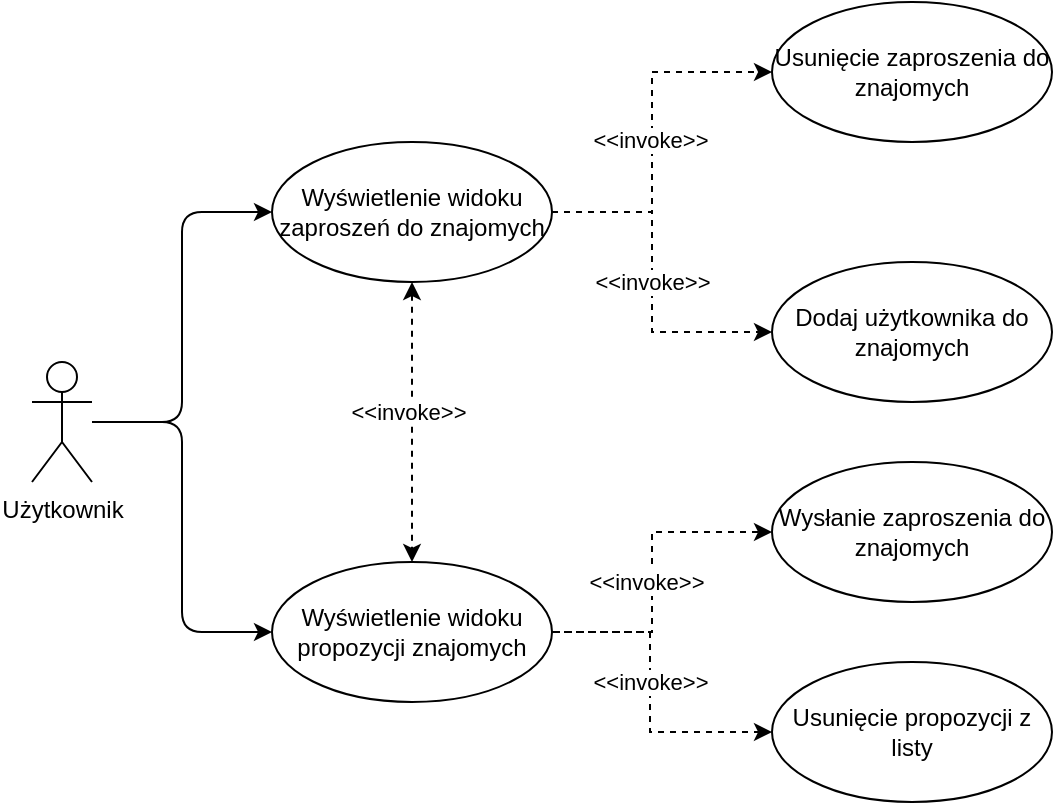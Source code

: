 <mxfile version="24.8.3">
  <diagram name="Page-1" id="xZRTG_FwkdOJTgMBIkSW">
    <mxGraphModel dx="1805" dy="1151" grid="1" gridSize="10" guides="1" tooltips="1" connect="1" arrows="1" fold="1" page="1" pageScale="1" pageWidth="850" pageHeight="1100" math="0" shadow="0">
      <root>
        <mxCell id="0" />
        <mxCell id="1" parent="0" />
        <mxCell id="WDBcrYtazgStfnG_qtjG-6" style="edgeStyle=orthogonalEdgeStyle;rounded=1;orthogonalLoop=1;jettySize=auto;html=1;entryX=0;entryY=0.5;entryDx=0;entryDy=0;curved=0;" edge="1" parent="1" source="WDBcrYtazgStfnG_qtjG-1" target="WDBcrYtazgStfnG_qtjG-4">
          <mxGeometry relative="1" as="geometry" />
        </mxCell>
        <mxCell id="WDBcrYtazgStfnG_qtjG-7" style="edgeStyle=orthogonalEdgeStyle;rounded=1;orthogonalLoop=1;jettySize=auto;html=1;entryX=0;entryY=0.5;entryDx=0;entryDy=0;curved=0;" edge="1" parent="1" source="WDBcrYtazgStfnG_qtjG-1" target="WDBcrYtazgStfnG_qtjG-5">
          <mxGeometry relative="1" as="geometry" />
        </mxCell>
        <mxCell id="WDBcrYtazgStfnG_qtjG-1" value="Użytkownik" style="shape=umlActor;verticalLabelPosition=bottom;verticalAlign=top;html=1;" vertex="1" parent="1">
          <mxGeometry x="30" y="410" width="30" height="60" as="geometry" />
        </mxCell>
        <mxCell id="WDBcrYtazgStfnG_qtjG-8" style="edgeStyle=orthogonalEdgeStyle;rounded=0;orthogonalLoop=1;jettySize=auto;html=1;entryX=0.5;entryY=0;entryDx=0;entryDy=0;startArrow=classic;startFill=1;dashed=1;" edge="1" parent="1" source="WDBcrYtazgStfnG_qtjG-4" target="WDBcrYtazgStfnG_qtjG-5">
          <mxGeometry relative="1" as="geometry" />
        </mxCell>
        <mxCell id="WDBcrYtazgStfnG_qtjG-9" value="&amp;lt;&amp;lt;invoke&amp;gt;&amp;gt;" style="edgeLabel;html=1;align=center;verticalAlign=middle;resizable=0;points=[];" vertex="1" connectable="0" parent="WDBcrYtazgStfnG_qtjG-8">
          <mxGeometry x="-0.073" y="-2" relative="1" as="geometry">
            <mxPoint as="offset" />
          </mxGeometry>
        </mxCell>
        <mxCell id="WDBcrYtazgStfnG_qtjG-12" style="edgeStyle=orthogonalEdgeStyle;rounded=0;orthogonalLoop=1;jettySize=auto;html=1;entryX=0;entryY=0.5;entryDx=0;entryDy=0;dashed=1;" edge="1" parent="1" source="WDBcrYtazgStfnG_qtjG-4" target="WDBcrYtazgStfnG_qtjG-11">
          <mxGeometry relative="1" as="geometry">
            <Array as="points">
              <mxPoint x="340" y="335" />
              <mxPoint x="340" y="265" />
            </Array>
          </mxGeometry>
        </mxCell>
        <mxCell id="WDBcrYtazgStfnG_qtjG-17" value="&amp;lt;&amp;lt;invoke&amp;gt;&amp;gt;" style="edgeLabel;html=1;align=center;verticalAlign=middle;resizable=0;points=[];" vertex="1" connectable="0" parent="WDBcrYtazgStfnG_qtjG-12">
          <mxGeometry x="-0.092" y="1" relative="1" as="geometry">
            <mxPoint y="-5" as="offset" />
          </mxGeometry>
        </mxCell>
        <mxCell id="WDBcrYtazgStfnG_qtjG-16" style="edgeStyle=orthogonalEdgeStyle;rounded=0;orthogonalLoop=1;jettySize=auto;html=1;entryX=0;entryY=0.5;entryDx=0;entryDy=0;dashed=1;" edge="1" parent="1" source="WDBcrYtazgStfnG_qtjG-4" target="WDBcrYtazgStfnG_qtjG-10">
          <mxGeometry relative="1" as="geometry">
            <Array as="points">
              <mxPoint x="340" y="335" />
              <mxPoint x="340" y="395" />
            </Array>
          </mxGeometry>
        </mxCell>
        <mxCell id="WDBcrYtazgStfnG_qtjG-18" value="&amp;lt;&amp;lt;invoke&amp;gt;&amp;gt;" style="edgeLabel;html=1;align=center;verticalAlign=middle;resizable=0;points=[];" vertex="1" connectable="0" parent="WDBcrYtazgStfnG_qtjG-16">
          <mxGeometry x="0.613" y="-2" relative="1" as="geometry">
            <mxPoint x="-27" y="-27" as="offset" />
          </mxGeometry>
        </mxCell>
        <mxCell id="WDBcrYtazgStfnG_qtjG-4" value="Wyświetlenie widoku zaproszeń do znajomych" style="ellipse;whiteSpace=wrap;html=1;" vertex="1" parent="1">
          <mxGeometry x="150" y="300" width="140" height="70" as="geometry" />
        </mxCell>
        <mxCell id="WDBcrYtazgStfnG_qtjG-14" style="edgeStyle=orthogonalEdgeStyle;rounded=0;orthogonalLoop=1;jettySize=auto;html=1;entryX=0;entryY=0.5;entryDx=0;entryDy=0;dashed=1;exitX=1;exitY=0.5;exitDx=0;exitDy=0;" edge="1" parent="1" target="WDBcrYtazgStfnG_qtjG-13">
          <mxGeometry relative="1" as="geometry">
            <mxPoint x="279" y="545" as="sourcePoint" />
            <mxPoint x="389" y="595" as="targetPoint" />
            <Array as="points">
              <mxPoint x="339" y="545" />
              <mxPoint x="339" y="595" />
            </Array>
          </mxGeometry>
        </mxCell>
        <mxCell id="WDBcrYtazgStfnG_qtjG-20" value="&amp;lt;&amp;lt;invoke&amp;gt;&amp;gt;" style="edgeLabel;html=1;align=center;verticalAlign=middle;resizable=0;points=[];" vertex="1" connectable="0" parent="WDBcrYtazgStfnG_qtjG-14">
          <mxGeometry x="-0.044" y="-4" relative="1" as="geometry">
            <mxPoint x="4" y="3" as="offset" />
          </mxGeometry>
        </mxCell>
        <mxCell id="WDBcrYtazgStfnG_qtjG-22" style="edgeStyle=orthogonalEdgeStyle;rounded=0;orthogonalLoop=1;jettySize=auto;html=1;entryX=0;entryY=0.5;entryDx=0;entryDy=0;dashed=1;" edge="1" parent="1" source="WDBcrYtazgStfnG_qtjG-5" target="WDBcrYtazgStfnG_qtjG-21">
          <mxGeometry relative="1" as="geometry">
            <Array as="points">
              <mxPoint x="340" y="545" />
              <mxPoint x="340" y="495" />
            </Array>
          </mxGeometry>
        </mxCell>
        <mxCell id="WDBcrYtazgStfnG_qtjG-23" value="&amp;lt;&amp;lt;invoke&amp;gt;&amp;gt;" style="edgeLabel;html=1;align=center;verticalAlign=middle;resizable=0;points=[];" vertex="1" connectable="0" parent="WDBcrYtazgStfnG_qtjG-22">
          <mxGeometry x="-0.062" y="3" relative="1" as="geometry">
            <mxPoint as="offset" />
          </mxGeometry>
        </mxCell>
        <mxCell id="WDBcrYtazgStfnG_qtjG-5" value="Wyświetlenie widoku propozycji znajomych" style="ellipse;whiteSpace=wrap;html=1;" vertex="1" parent="1">
          <mxGeometry x="150" y="510" width="140" height="70" as="geometry" />
        </mxCell>
        <mxCell id="WDBcrYtazgStfnG_qtjG-10" value="Dodaj użytkownika do znajomych" style="ellipse;whiteSpace=wrap;html=1;" vertex="1" parent="1">
          <mxGeometry x="400" y="360" width="140" height="70" as="geometry" />
        </mxCell>
        <mxCell id="WDBcrYtazgStfnG_qtjG-11" value="Usunięcie zaproszenia do znajomych" style="ellipse;whiteSpace=wrap;html=1;" vertex="1" parent="1">
          <mxGeometry x="400" y="230" width="140" height="70" as="geometry" />
        </mxCell>
        <mxCell id="WDBcrYtazgStfnG_qtjG-13" value="Usunięcie propozycji z listy" style="ellipse;whiteSpace=wrap;html=1;" vertex="1" parent="1">
          <mxGeometry x="400" y="560" width="140" height="70" as="geometry" />
        </mxCell>
        <mxCell id="WDBcrYtazgStfnG_qtjG-21" value="Wysłanie zaproszenia do znajomych" style="ellipse;whiteSpace=wrap;html=1;" vertex="1" parent="1">
          <mxGeometry x="400" y="460" width="140" height="70" as="geometry" />
        </mxCell>
      </root>
    </mxGraphModel>
  </diagram>
</mxfile>
